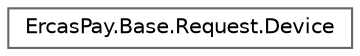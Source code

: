 digraph "Graphical Class Hierarchy"
{
 // LATEX_PDF_SIZE
  bgcolor="transparent";
  edge [fontname=Helvetica,fontsize=10,labelfontname=Helvetica,labelfontsize=10];
  node [fontname=Helvetica,fontsize=10,shape=box,height=0.2,width=0.4];
  rankdir="LR";
  Node0 [id="Node000000",label="ErcasPay.Base.Request.Device",height=0.2,width=0.4,color="grey40", fillcolor="white", style="filled",URL="$classErcasPay_1_1Base_1_1Request_1_1Device.html",tooltip="Device."];
}
